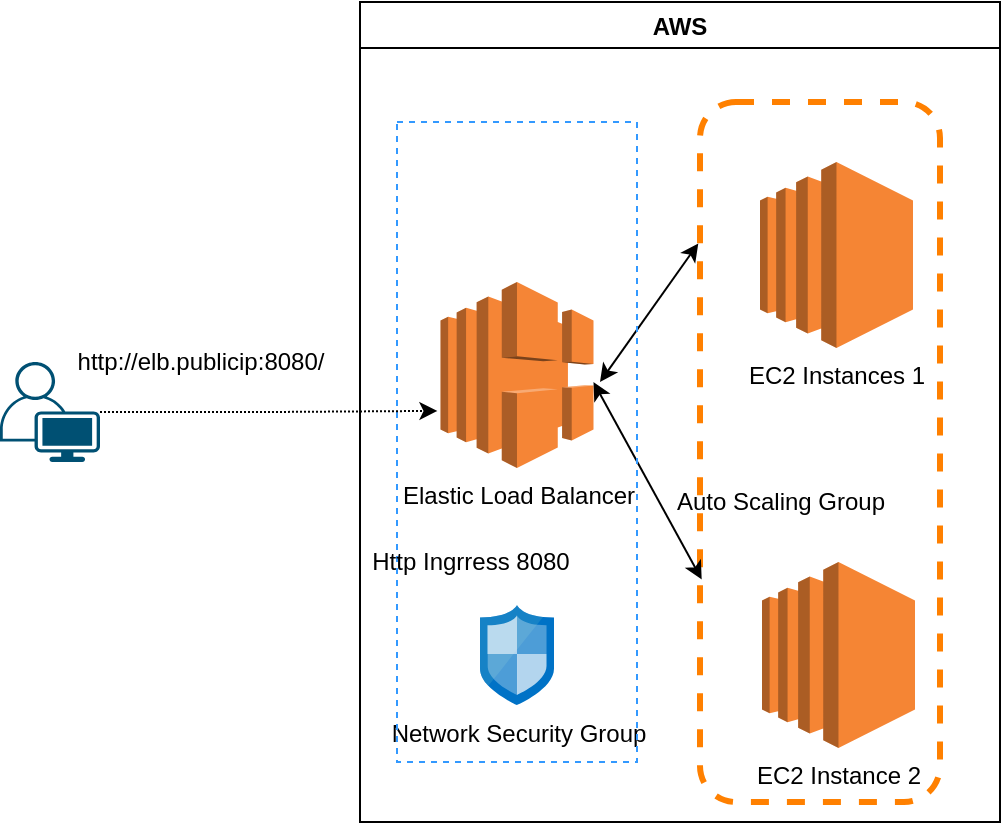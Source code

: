<mxfile version="18.1.3" type="device"><diagram id="sBV8HE5X9fvqxIv9MMg4" name="Page-1"><mxGraphModel dx="716" dy="442" grid="1" gridSize="10" guides="1" tooltips="1" connect="1" arrows="1" fold="1" page="1" pageScale="1" pageWidth="850" pageHeight="1100" math="0" shadow="0"><root><mxCell id="0"/><mxCell id="1" parent="0"/><mxCell id="MAlvQ0BV31TYUQUWkshI-2" value="AWS" style="swimlane;" vertex="1" parent="1"><mxGeometry x="210" y="170" width="320" height="410" as="geometry"/></mxCell><mxCell id="MAlvQ0BV31TYUQUWkshI-6" value="Elastic Load Balancer" style="outlineConnect=0;dashed=0;verticalLabelPosition=bottom;verticalAlign=top;align=center;html=1;shape=mxgraph.aws3.elastic_load_balancing;fillColor=#F58536;gradientColor=none;" vertex="1" parent="MAlvQ0BV31TYUQUWkshI-2"><mxGeometry x="40.25" y="140" width="76.5" height="93" as="geometry"/></mxCell><mxCell id="MAlvQ0BV31TYUQUWkshI-7" value="EC2 Instances 1" style="outlineConnect=0;dashed=0;verticalLabelPosition=bottom;verticalAlign=top;align=center;html=1;shape=mxgraph.aws3.ec2;fillColor=#F58534;gradientColor=none;" vertex="1" parent="MAlvQ0BV31TYUQUWkshI-2"><mxGeometry x="200" y="80" width="76.5" height="93" as="geometry"/></mxCell><mxCell id="MAlvQ0BV31TYUQUWkshI-8" value="EC2 Instance 2" style="outlineConnect=0;dashed=0;verticalLabelPosition=bottom;verticalAlign=top;align=center;html=1;shape=mxgraph.aws3.ec2;fillColor=#F58534;gradientColor=none;" vertex="1" parent="MAlvQ0BV31TYUQUWkshI-2"><mxGeometry x="201" y="280" width="76.5" height="93" as="geometry"/></mxCell><mxCell id="MAlvQ0BV31TYUQUWkshI-10" value="" style="rounded=1;whiteSpace=wrap;html=1;fillColor=none;dashed=1;strokeWidth=3;strokeColor=#FF8000;" vertex="1" parent="MAlvQ0BV31TYUQUWkshI-2"><mxGeometry x="170" y="50" width="120" height="350" as="geometry"/></mxCell><mxCell id="MAlvQ0BV31TYUQUWkshI-13" value="Network Security Group" style="sketch=0;aspect=fixed;html=1;points=[];align=center;image;fontSize=12;image=img/lib/mscae/Network_Security_Groups_Classic.svg;dashed=1;strokeColor=#FF8000;strokeWidth=3;fillColor=none;" vertex="1" parent="MAlvQ0BV31TYUQUWkshI-2"><mxGeometry x="60" y="301.5" width="37" height="50" as="geometry"/></mxCell><mxCell id="MAlvQ0BV31TYUQUWkshI-17" value="" style="endArrow=classic;startArrow=classic;html=1;rounded=0;entryX=-0.007;entryY=0.202;entryDx=0;entryDy=0;entryPerimeter=0;" edge="1" parent="MAlvQ0BV31TYUQUWkshI-2" target="MAlvQ0BV31TYUQUWkshI-10"><mxGeometry width="50" height="50" relative="1" as="geometry"><mxPoint x="120" y="190" as="sourcePoint"/><mxPoint x="170" y="140" as="targetPoint"/></mxGeometry></mxCell><mxCell id="MAlvQ0BV31TYUQUWkshI-18" value="" style="endArrow=classic;startArrow=classic;html=1;rounded=0;exitX=0.007;exitY=0.682;exitDx=0;exitDy=0;exitPerimeter=0;" edge="1" parent="MAlvQ0BV31TYUQUWkshI-2" source="MAlvQ0BV31TYUQUWkshI-10"><mxGeometry width="50" height="50" relative="1" as="geometry"><mxPoint x="100" y="268.5" as="sourcePoint"/><mxPoint x="116.75" y="190" as="targetPoint"/></mxGeometry></mxCell><mxCell id="MAlvQ0BV31TYUQUWkshI-24" value="" style="rounded=0;whiteSpace=wrap;html=1;dashed=1;strokeColor=#3399FF;strokeWidth=1;fillColor=none;" vertex="1" parent="MAlvQ0BV31TYUQUWkshI-2"><mxGeometry x="18.5" y="60" width="120" height="320" as="geometry"/></mxCell><mxCell id="MAlvQ0BV31TYUQUWkshI-25" value="Auto Scaling Group" style="text;html=1;resizable=0;autosize=1;align=center;verticalAlign=middle;points=[];fillColor=none;strokeColor=none;rounded=0;dashed=1;" vertex="1" parent="MAlvQ0BV31TYUQUWkshI-2"><mxGeometry x="150" y="240" width="120" height="20" as="geometry"/></mxCell><mxCell id="MAlvQ0BV31TYUQUWkshI-26" value="Http Ingrress 8080" style="text;html=1;resizable=0;autosize=1;align=center;verticalAlign=middle;points=[];fillColor=none;strokeColor=none;rounded=0;dashed=1;" vertex="1" parent="MAlvQ0BV31TYUQUWkshI-2"><mxGeometry y="270" width="110" height="20" as="geometry"/></mxCell><mxCell id="MAlvQ0BV31TYUQUWkshI-21" value="" style="edgeStyle=orthogonalEdgeStyle;rounded=0;orthogonalLoop=1;jettySize=auto;html=1;entryX=-0.02;entryY=0.693;entryDx=0;entryDy=0;entryPerimeter=0;dashed=1;dashPattern=1 1;" edge="1" parent="1" source="MAlvQ0BV31TYUQUWkshI-5" target="MAlvQ0BV31TYUQUWkshI-6"><mxGeometry relative="1" as="geometry"><mxPoint x="145.0" y="375.0" as="targetPoint"/></mxGeometry></mxCell><mxCell id="MAlvQ0BV31TYUQUWkshI-5" value="" style="points=[[0.35,0,0],[0.98,0.51,0],[1,0.71,0],[0.67,1,0],[0,0.795,0],[0,0.65,0]];verticalLabelPosition=bottom;sketch=0;html=1;verticalAlign=top;aspect=fixed;align=center;pointerEvents=1;shape=mxgraph.cisco19.user;fillColor=#005073;strokeColor=none;" vertex="1" parent="1"><mxGeometry x="30" y="350" width="50" height="50" as="geometry"/></mxCell><mxCell id="MAlvQ0BV31TYUQUWkshI-27" value="http://elb.publicip:8080/" style="text;html=1;resizable=0;autosize=1;align=center;verticalAlign=middle;points=[];fillColor=none;strokeColor=none;rounded=0;dashed=1;" vertex="1" parent="1"><mxGeometry x="60" y="340" width="140" height="20" as="geometry"/></mxCell></root></mxGraphModel></diagram></mxfile>